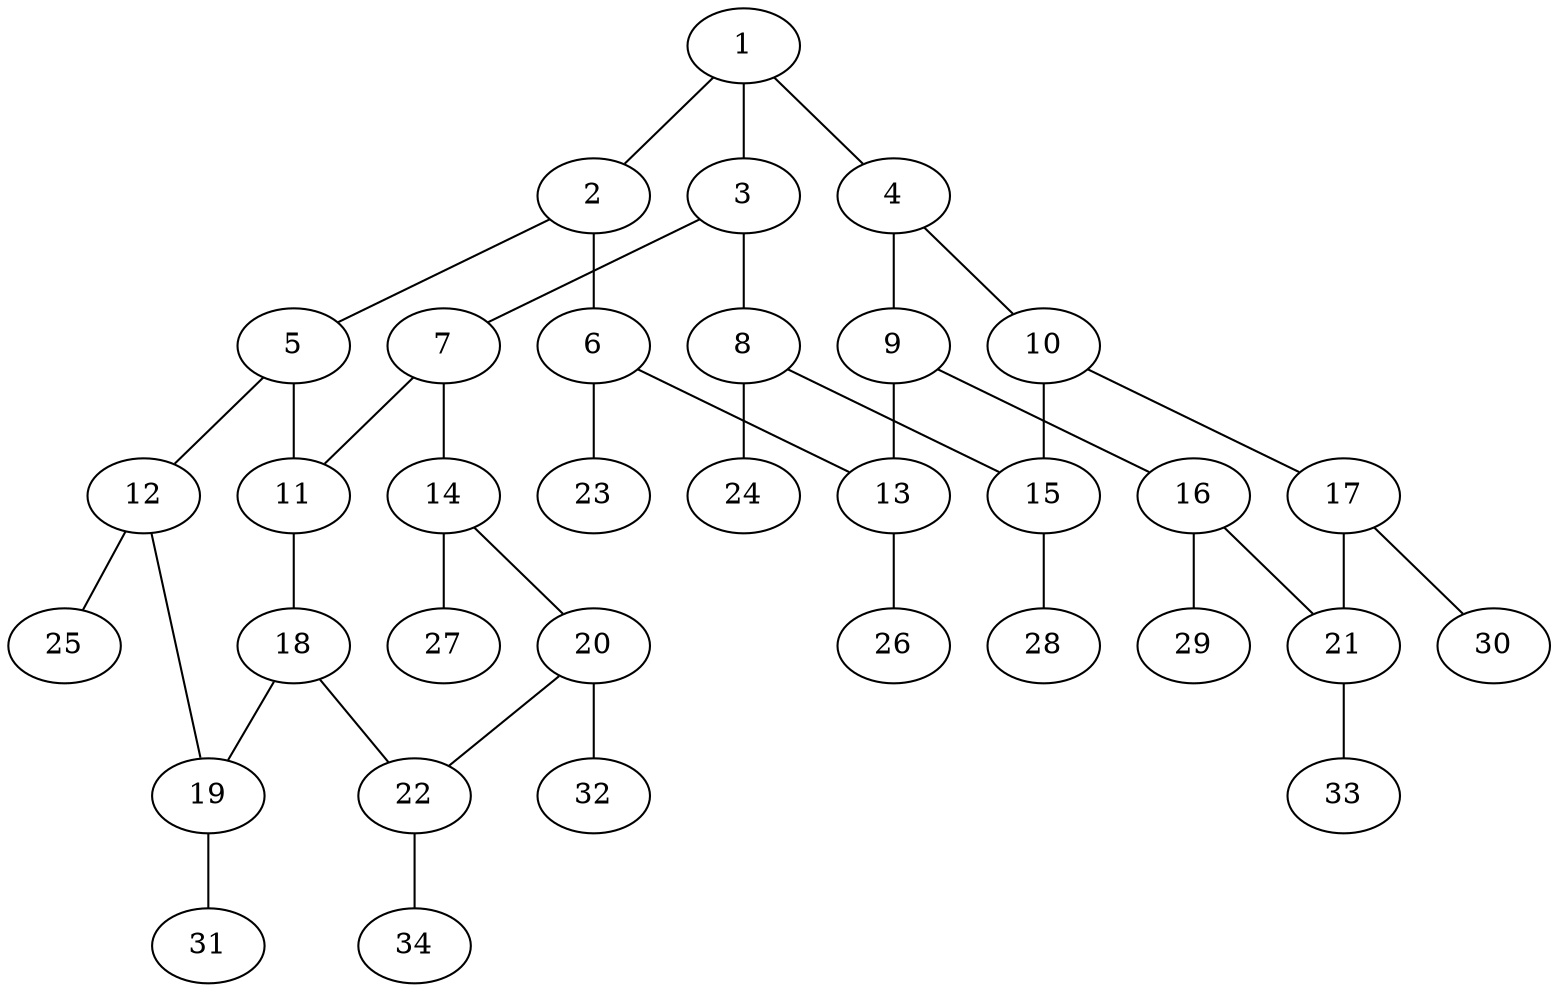 graph molecule_2483 {
	1	 [chem=C];
	2	 [chem=C];
	1 -- 2	 [valence=1];
	3	 [chem=C];
	1 -- 3	 [valence=2];
	4	 [chem=C];
	1 -- 4	 [valence=1];
	5	 [chem=C];
	2 -- 5	 [valence=2];
	6	 [chem=C];
	2 -- 6	 [valence=1];
	7	 [chem=C];
	3 -- 7	 [valence=1];
	8	 [chem=C];
	3 -- 8	 [valence=1];
	9	 [chem=C];
	4 -- 9	 [valence=1];
	10	 [chem=C];
	4 -- 10	 [valence=2];
	11	 [chem=C];
	5 -- 11	 [valence=1];
	12	 [chem=C];
	5 -- 12	 [valence=1];
	13	 [chem=C];
	6 -- 13	 [valence=2];
	23	 [chem=H];
	6 -- 23	 [valence=1];
	7 -- 11	 [valence=2];
	14	 [chem=C];
	7 -- 14	 [valence=1];
	15	 [chem=C];
	8 -- 15	 [valence=2];
	24	 [chem=H];
	8 -- 24	 [valence=1];
	9 -- 13	 [valence=1];
	16	 [chem=C];
	9 -- 16	 [valence=2];
	10 -- 15	 [valence=1];
	17	 [chem=C];
	10 -- 17	 [valence=1];
	18	 [chem=C];
	11 -- 18	 [valence=1];
	19	 [chem=C];
	12 -- 19	 [valence=2];
	25	 [chem=H];
	12 -- 25	 [valence=1];
	26	 [chem=H];
	13 -- 26	 [valence=1];
	20	 [chem=C];
	14 -- 20	 [valence=2];
	27	 [chem=H];
	14 -- 27	 [valence=1];
	28	 [chem=H];
	15 -- 28	 [valence=1];
	21	 [chem=C];
	16 -- 21	 [valence=1];
	29	 [chem=H];
	16 -- 29	 [valence=1];
	17 -- 21	 [valence=2];
	30	 [chem=H];
	17 -- 30	 [valence=1];
	18 -- 19	 [valence=1];
	22	 [chem=C];
	18 -- 22	 [valence=2];
	31	 [chem=H];
	19 -- 31	 [valence=1];
	20 -- 22	 [valence=1];
	32	 [chem=H];
	20 -- 32	 [valence=1];
	33	 [chem=H];
	21 -- 33	 [valence=1];
	34	 [chem=H];
	22 -- 34	 [valence=1];
}

